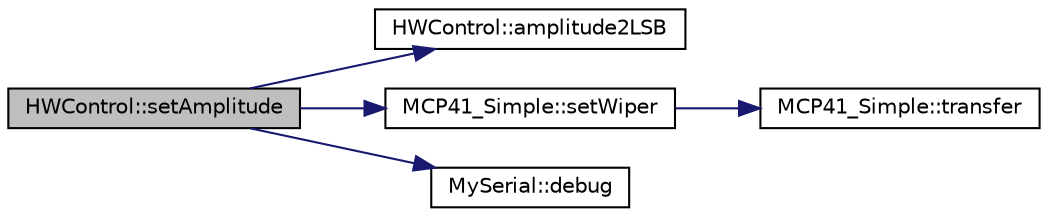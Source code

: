 digraph "HWControl::setAmplitude"
{
  edge [fontname="Helvetica",fontsize="10",labelfontname="Helvetica",labelfontsize="10"];
  node [fontname="Helvetica",fontsize="10",shape=record];
  rankdir="LR";
  Node66 [label="HWControl::setAmplitude",height=0.2,width=0.4,color="black", fillcolor="grey75", style="filled", fontcolor="black"];
  Node66 -> Node67 [color="midnightblue",fontsize="10",style="solid",fontname="Helvetica"];
  Node67 [label="HWControl::amplitude2LSB",height=0.2,width=0.4,color="black", fillcolor="white", style="filled",URL="$class_h_w_control.html#acaddc67717442e3f887a7afd197c7b5f"];
  Node66 -> Node68 [color="midnightblue",fontsize="10",style="solid",fontname="Helvetica"];
  Node68 [label="MCP41_Simple::setWiper",height=0.2,width=0.4,color="black", fillcolor="white", style="filled",URL="$class_m_c_p41___simple.html#a923cfddf6a7cb916b24ed6aed6d046af"];
  Node68 -> Node69 [color="midnightblue",fontsize="10",style="solid",fontname="Helvetica"];
  Node69 [label="MCP41_Simple::transfer",height=0.2,width=0.4,color="black", fillcolor="white", style="filled",URL="$class_m_c_p41___simple.html#a8149dcb550709b71f005b7a21c2be775"];
  Node66 -> Node70 [color="midnightblue",fontsize="10",style="solid",fontname="Helvetica"];
  Node70 [label="MySerial::debug",height=0.2,width=0.4,color="black", fillcolor="white", style="filled",URL="$class_my_serial.html#af38ce094a38d6c8e2fc647932c1a2c5c"];
}
